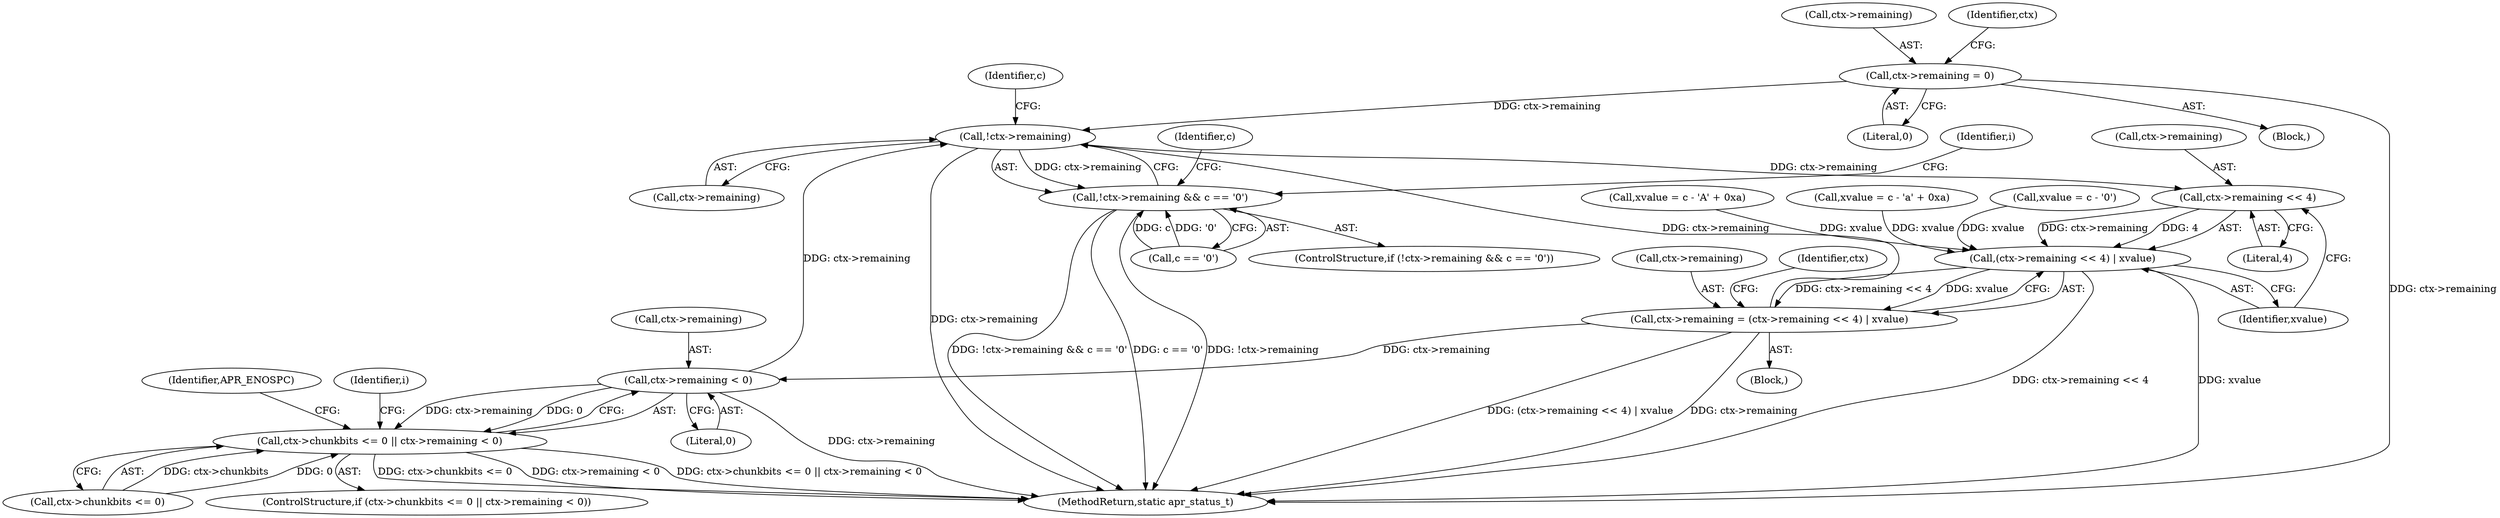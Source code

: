 digraph "0_httpd_e427c41257957b57036d5a549b260b6185d1dd73_0@pointer" {
"1000175" [label="(Call,ctx->remaining = 0)"];
"1000244" [label="(Call,!ctx->remaining)"];
"1000243" [label="(Call,!ctx->remaining && c == '0')"];
"1000312" [label="(Call,ctx->remaining << 4)"];
"1000311" [label="(Call,(ctx->remaining << 4) | xvalue)"];
"1000307" [label="(Call,ctx->remaining = (ctx->remaining << 4) | xvalue)"];
"1000330" [label="(Call,ctx->remaining < 0)"];
"1000324" [label="(Call,ctx->chunkbits <= 0 || ctx->remaining < 0)"];
"1000175" [label="(Call,ctx->remaining = 0)"];
"1000339" [label="(Identifier,i)"];
"1000249" [label="(Identifier,c)"];
"1000244" [label="(Call,!ctx->remaining)"];
"1000330" [label="(Call,ctx->remaining < 0)"];
"1000323" [label="(ControlStructure,if (ctx->chunkbits <= 0 || ctx->remaining < 0))"];
"1000311" [label="(Call,(ctx->remaining << 4) | xvalue)"];
"1000237" [label="(Block,)"];
"1000316" [label="(Literal,4)"];
"1000264" [label="(Call,xvalue = c - '0')"];
"1000331" [label="(Call,ctx->remaining)"];
"1000248" [label="(Call,c == '0')"];
"1000258" [label="(Identifier,c)"];
"1000307" [label="(Call,ctx->remaining = (ctx->remaining << 4) | xvalue)"];
"1000337" [label="(Identifier,APR_ENOSPC)"];
"1000243" [label="(Call,!ctx->remaining && c == '0')"];
"1000279" [label="(Call,xvalue = c - 'A' + 0xa)"];
"1000242" [label="(ControlStructure,if (!ctx->remaining && c == '0'))"];
"1000334" [label="(Literal,0)"];
"1000312" [label="(Call,ctx->remaining << 4)"];
"1000253" [label="(Identifier,i)"];
"1000317" [label="(Identifier,xvalue)"];
"1000313" [label="(Call,ctx->remaining)"];
"1000296" [label="(Call,xvalue = c - 'a' + 0xa)"];
"1000325" [label="(Call,ctx->chunkbits <= 0)"];
"1000176" [label="(Call,ctx->remaining)"];
"1000362" [label="(MethodReturn,static apr_status_t)"];
"1000324" [label="(Call,ctx->chunkbits <= 0 || ctx->remaining < 0)"];
"1000179" [label="(Literal,0)"];
"1000308" [label="(Call,ctx->remaining)"];
"1000320" [label="(Identifier,ctx)"];
"1000160" [label="(Block,)"];
"1000182" [label="(Identifier,ctx)"];
"1000245" [label="(Call,ctx->remaining)"];
"1000175" -> "1000160"  [label="AST: "];
"1000175" -> "1000179"  [label="CFG: "];
"1000176" -> "1000175"  [label="AST: "];
"1000179" -> "1000175"  [label="AST: "];
"1000182" -> "1000175"  [label="CFG: "];
"1000175" -> "1000362"  [label="DDG: ctx->remaining"];
"1000175" -> "1000244"  [label="DDG: ctx->remaining"];
"1000244" -> "1000243"  [label="AST: "];
"1000244" -> "1000245"  [label="CFG: "];
"1000245" -> "1000244"  [label="AST: "];
"1000249" -> "1000244"  [label="CFG: "];
"1000243" -> "1000244"  [label="CFG: "];
"1000244" -> "1000362"  [label="DDG: ctx->remaining"];
"1000244" -> "1000243"  [label="DDG: ctx->remaining"];
"1000330" -> "1000244"  [label="DDG: ctx->remaining"];
"1000307" -> "1000244"  [label="DDG: ctx->remaining"];
"1000244" -> "1000312"  [label="DDG: ctx->remaining"];
"1000243" -> "1000242"  [label="AST: "];
"1000243" -> "1000248"  [label="CFG: "];
"1000248" -> "1000243"  [label="AST: "];
"1000253" -> "1000243"  [label="CFG: "];
"1000258" -> "1000243"  [label="CFG: "];
"1000243" -> "1000362"  [label="DDG: c == '0'"];
"1000243" -> "1000362"  [label="DDG: !ctx->remaining"];
"1000243" -> "1000362"  [label="DDG: !ctx->remaining && c == '0'"];
"1000248" -> "1000243"  [label="DDG: c"];
"1000248" -> "1000243"  [label="DDG: '0'"];
"1000312" -> "1000311"  [label="AST: "];
"1000312" -> "1000316"  [label="CFG: "];
"1000313" -> "1000312"  [label="AST: "];
"1000316" -> "1000312"  [label="AST: "];
"1000317" -> "1000312"  [label="CFG: "];
"1000312" -> "1000311"  [label="DDG: ctx->remaining"];
"1000312" -> "1000311"  [label="DDG: 4"];
"1000311" -> "1000307"  [label="AST: "];
"1000311" -> "1000317"  [label="CFG: "];
"1000317" -> "1000311"  [label="AST: "];
"1000307" -> "1000311"  [label="CFG: "];
"1000311" -> "1000362"  [label="DDG: ctx->remaining << 4"];
"1000311" -> "1000362"  [label="DDG: xvalue"];
"1000311" -> "1000307"  [label="DDG: ctx->remaining << 4"];
"1000311" -> "1000307"  [label="DDG: xvalue"];
"1000279" -> "1000311"  [label="DDG: xvalue"];
"1000264" -> "1000311"  [label="DDG: xvalue"];
"1000296" -> "1000311"  [label="DDG: xvalue"];
"1000307" -> "1000237"  [label="AST: "];
"1000308" -> "1000307"  [label="AST: "];
"1000320" -> "1000307"  [label="CFG: "];
"1000307" -> "1000362"  [label="DDG: (ctx->remaining << 4) | xvalue"];
"1000307" -> "1000362"  [label="DDG: ctx->remaining"];
"1000307" -> "1000330"  [label="DDG: ctx->remaining"];
"1000330" -> "1000324"  [label="AST: "];
"1000330" -> "1000334"  [label="CFG: "];
"1000331" -> "1000330"  [label="AST: "];
"1000334" -> "1000330"  [label="AST: "];
"1000324" -> "1000330"  [label="CFG: "];
"1000330" -> "1000362"  [label="DDG: ctx->remaining"];
"1000330" -> "1000324"  [label="DDG: ctx->remaining"];
"1000330" -> "1000324"  [label="DDG: 0"];
"1000324" -> "1000323"  [label="AST: "];
"1000324" -> "1000325"  [label="CFG: "];
"1000325" -> "1000324"  [label="AST: "];
"1000337" -> "1000324"  [label="CFG: "];
"1000339" -> "1000324"  [label="CFG: "];
"1000324" -> "1000362"  [label="DDG: ctx->remaining < 0"];
"1000324" -> "1000362"  [label="DDG: ctx->chunkbits <= 0 || ctx->remaining < 0"];
"1000324" -> "1000362"  [label="DDG: ctx->chunkbits <= 0"];
"1000325" -> "1000324"  [label="DDG: ctx->chunkbits"];
"1000325" -> "1000324"  [label="DDG: 0"];
}

